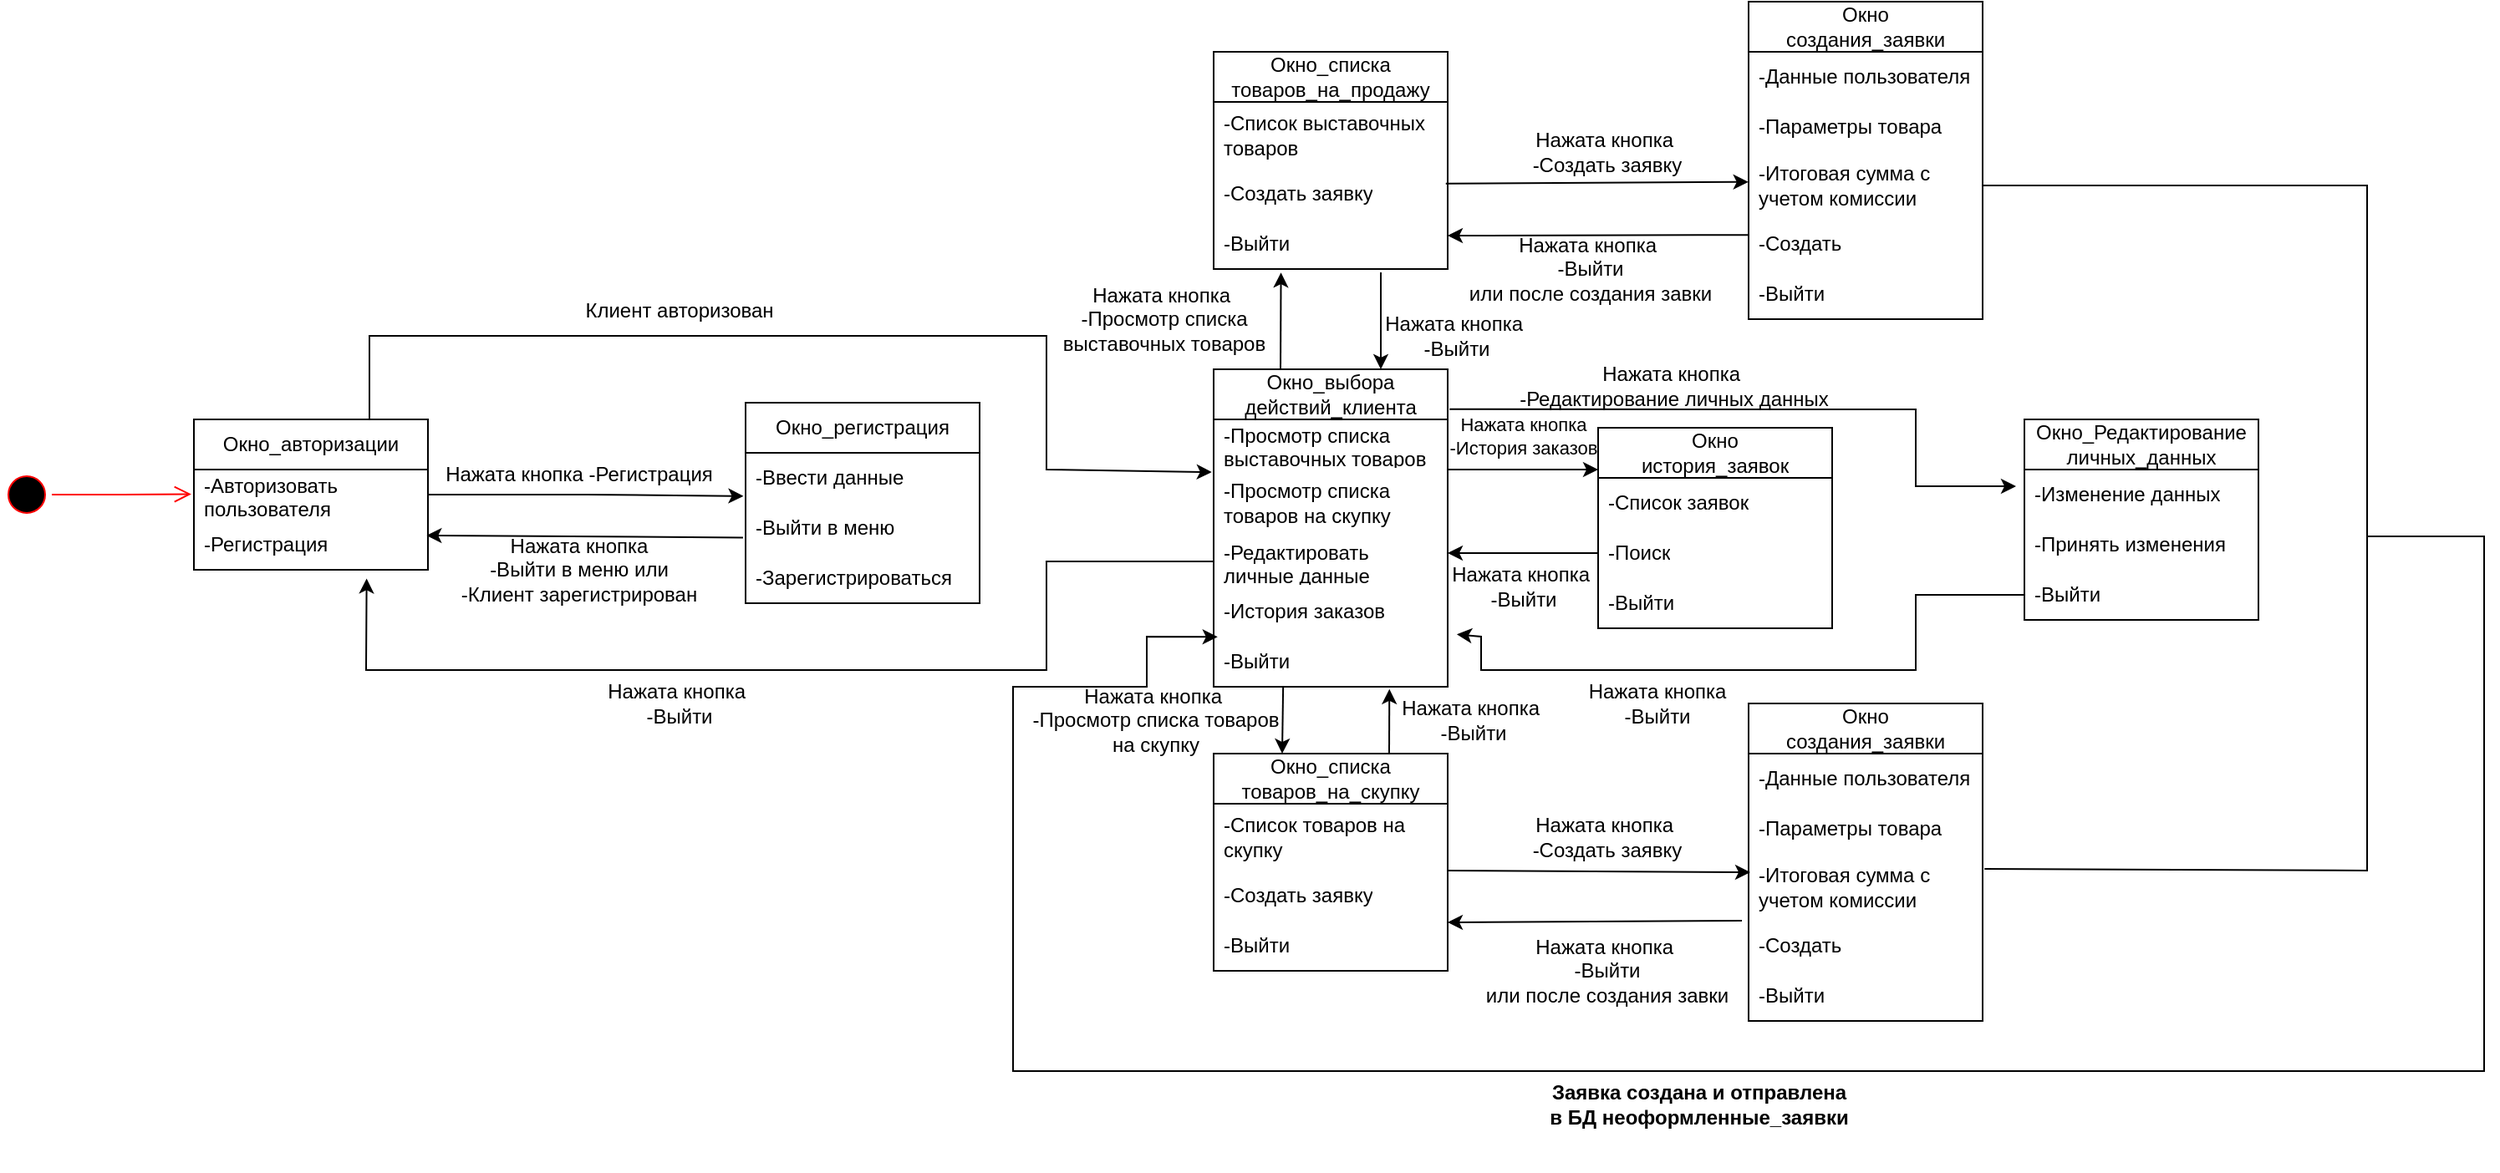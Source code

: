 <mxfile version="22.1.16" type="device">
  <diagram name="Страница — 1" id="A4jo8Qv-nYGHivCLYLoC">
    <mxGraphModel dx="2440" dy="1301" grid="1" gridSize="10" guides="1" tooltips="1" connect="1" arrows="1" fold="1" page="1" pageScale="1" pageWidth="4681" pageHeight="3300" math="0" shadow="0">
      <root>
        <mxCell id="0" />
        <mxCell id="1" parent="0" />
        <mxCell id="hWFCBj32-isqXcO6HmTl-27" value="Окно_авторизации" style="swimlane;fontStyle=0;childLayout=stackLayout;horizontal=1;startSize=30;horizontalStack=0;resizeParent=1;resizeParentMax=0;resizeLast=0;collapsible=1;marginBottom=0;whiteSpace=wrap;html=1;" parent="1" vertex="1">
          <mxGeometry x="150" y="490" width="140" height="90" as="geometry" />
        </mxCell>
        <mxCell id="hWFCBj32-isqXcO6HmTl-28" value="-Авторизовать пользователя" style="text;strokeColor=none;fillColor=none;align=left;verticalAlign=middle;spacingLeft=4;spacingRight=4;overflow=hidden;points=[[0,0.5],[1,0.5]];portConstraint=eastwest;rotatable=0;whiteSpace=wrap;html=1;" parent="hWFCBj32-isqXcO6HmTl-27" vertex="1">
          <mxGeometry y="30" width="140" height="30" as="geometry" />
        </mxCell>
        <mxCell id="hWFCBj32-isqXcO6HmTl-29" value="-Регистрация" style="text;strokeColor=none;fillColor=none;align=left;verticalAlign=middle;spacingLeft=4;spacingRight=4;overflow=hidden;points=[[0,0.5],[1,0.5]];portConstraint=eastwest;rotatable=0;whiteSpace=wrap;html=1;" parent="hWFCBj32-isqXcO6HmTl-27" vertex="1">
          <mxGeometry y="60" width="140" height="30" as="geometry" />
        </mxCell>
        <mxCell id="hWFCBj32-isqXcO6HmTl-30" value="Окно_регистрация" style="swimlane;fontStyle=0;childLayout=stackLayout;horizontal=1;startSize=30;horizontalStack=0;resizeParent=1;resizeParentMax=0;resizeLast=0;collapsible=1;marginBottom=0;whiteSpace=wrap;html=1;" parent="1" vertex="1">
          <mxGeometry x="480" y="480" width="140" height="120" as="geometry">
            <mxRectangle x="90" y="400" width="110" height="30" as="alternateBounds" />
          </mxGeometry>
        </mxCell>
        <mxCell id="hWFCBj32-isqXcO6HmTl-31" value="-Ввести данные" style="text;strokeColor=none;fillColor=none;align=left;verticalAlign=middle;spacingLeft=4;spacingRight=4;overflow=hidden;points=[[0,0.5],[1,0.5]];portConstraint=eastwest;rotatable=0;whiteSpace=wrap;html=1;" parent="hWFCBj32-isqXcO6HmTl-30" vertex="1">
          <mxGeometry y="30" width="140" height="30" as="geometry" />
        </mxCell>
        <mxCell id="hWFCBj32-isqXcO6HmTl-32" value="-Выйти в меню" style="text;strokeColor=none;fillColor=none;align=left;verticalAlign=middle;spacingLeft=4;spacingRight=4;overflow=hidden;points=[[0,0.5],[1,0.5]];portConstraint=eastwest;rotatable=0;whiteSpace=wrap;html=1;" parent="hWFCBj32-isqXcO6HmTl-30" vertex="1">
          <mxGeometry y="60" width="140" height="30" as="geometry" />
        </mxCell>
        <mxCell id="hWFCBj32-isqXcO6HmTl-33" value="-Зарегистрироваться" style="text;strokeColor=none;fillColor=none;align=left;verticalAlign=middle;spacingLeft=4;spacingRight=4;overflow=hidden;points=[[0,0.5],[1,0.5]];portConstraint=eastwest;rotatable=0;whiteSpace=wrap;html=1;" parent="hWFCBj32-isqXcO6HmTl-30" vertex="1">
          <mxGeometry y="90" width="140" height="30" as="geometry" />
        </mxCell>
        <mxCell id="hWFCBj32-isqXcO6HmTl-34" style="edgeStyle=orthogonalEdgeStyle;rounded=0;orthogonalLoop=1;jettySize=auto;html=1;exitX=1;exitY=0.5;exitDx=0;exitDy=0;entryX=-0.009;entryY=0.863;entryDx=0;entryDy=0;entryPerimeter=0;" parent="1" source="hWFCBj32-isqXcO6HmTl-27" target="hWFCBj32-isqXcO6HmTl-31" edge="1">
          <mxGeometry relative="1" as="geometry" />
        </mxCell>
        <mxCell id="hWFCBj32-isqXcO6HmTl-35" value="Нажата кнопка -Регистрация" style="text;html=1;align=center;verticalAlign=middle;resizable=0;points=[];autosize=1;strokeColor=none;fillColor=none;" parent="1" vertex="1">
          <mxGeometry x="290" y="508" width="180" height="30" as="geometry" />
        </mxCell>
        <mxCell id="hWFCBj32-isqXcO6HmTl-37" value="Нажата кнопка&lt;br&gt;-Выйти в меню или&lt;br&gt;-Клиент зарегистрирован" style="text;html=1;align=center;verticalAlign=middle;resizable=0;points=[];autosize=1;strokeColor=none;fillColor=none;" parent="1" vertex="1">
          <mxGeometry x="300" y="550" width="160" height="60" as="geometry" />
        </mxCell>
        <mxCell id="hWFCBj32-isqXcO6HmTl-38" value="" style="ellipse;html=1;shape=startState;fillColor=#000000;strokeColor=#ff0000;" parent="1" vertex="1">
          <mxGeometry x="35" y="520" width="30" height="30" as="geometry" />
        </mxCell>
        <mxCell id="hWFCBj32-isqXcO6HmTl-39" value="" style="edgeStyle=orthogonalEdgeStyle;html=1;verticalAlign=bottom;endArrow=open;endSize=8;strokeColor=#ff0000;rounded=0;entryX=-0.011;entryY=0.491;entryDx=0;entryDy=0;entryPerimeter=0;" parent="1" source="hWFCBj32-isqXcO6HmTl-38" target="hWFCBj32-isqXcO6HmTl-28" edge="1">
          <mxGeometry relative="1" as="geometry">
            <mxPoint x="50" y="708" as="targetPoint" />
          </mxGeometry>
        </mxCell>
        <mxCell id="hWFCBj32-isqXcO6HmTl-40" value="" style="endArrow=classic;html=1;rounded=0;exitX=-0.011;exitY=0.69;exitDx=0;exitDy=0;exitPerimeter=0;entryX=0.994;entryY=0.315;entryDx=0;entryDy=0;entryPerimeter=0;" parent="1" source="hWFCBj32-isqXcO6HmTl-32" target="hWFCBj32-isqXcO6HmTl-29" edge="1">
          <mxGeometry width="50" height="50" relative="1" as="geometry">
            <mxPoint x="310" y="490" as="sourcePoint" />
            <mxPoint x="360" y="440" as="targetPoint" />
          </mxGeometry>
        </mxCell>
        <mxCell id="hWFCBj32-isqXcO6HmTl-41" value="Окно_выбора&lt;br&gt;действий_клиента" style="swimlane;fontStyle=0;childLayout=stackLayout;horizontal=1;startSize=30;horizontalStack=0;resizeParent=1;resizeParentMax=0;resizeLast=0;collapsible=1;marginBottom=0;whiteSpace=wrap;html=1;" parent="1" vertex="1">
          <mxGeometry x="760" y="460" width="140" height="190" as="geometry" />
        </mxCell>
        <mxCell id="hWFCBj32-isqXcO6HmTl-42" value="-Просмотр списка выставочных товаров" style="text;strokeColor=none;fillColor=none;align=left;verticalAlign=middle;spacingLeft=4;spacingRight=4;overflow=hidden;points=[[0,0.5],[1,0.5]];portConstraint=eastwest;rotatable=0;whiteSpace=wrap;html=1;" parent="hWFCBj32-isqXcO6HmTl-41" vertex="1">
          <mxGeometry y="30" width="140" height="30" as="geometry" />
        </mxCell>
        <mxCell id="hWFCBj32-isqXcO6HmTl-43" value="-Просмотр списка товаров на скупку" style="text;strokeColor=none;fillColor=none;align=left;verticalAlign=middle;spacingLeft=4;spacingRight=4;overflow=hidden;points=[[0,0.5],[1,0.5]];portConstraint=eastwest;rotatable=0;whiteSpace=wrap;html=1;" parent="hWFCBj32-isqXcO6HmTl-41" vertex="1">
          <mxGeometry y="60" width="140" height="40" as="geometry" />
        </mxCell>
        <mxCell id="hWFCBj32-isqXcO6HmTl-44" value="-Редактировать личные данные" style="text;strokeColor=none;fillColor=none;align=left;verticalAlign=middle;spacingLeft=4;spacingRight=4;overflow=hidden;points=[[0,0.5],[1,0.5]];portConstraint=eastwest;rotatable=0;whiteSpace=wrap;html=1;" parent="hWFCBj32-isqXcO6HmTl-41" vertex="1">
          <mxGeometry y="100" width="140" height="30" as="geometry" />
        </mxCell>
        <mxCell id="hWFCBj32-isqXcO6HmTl-60" value="-История заказов" style="text;strokeColor=none;fillColor=none;align=left;verticalAlign=middle;spacingLeft=4;spacingRight=4;overflow=hidden;points=[[0,0.5],[1,0.5]];portConstraint=eastwest;rotatable=0;whiteSpace=wrap;html=1;" parent="hWFCBj32-isqXcO6HmTl-41" vertex="1">
          <mxGeometry y="130" width="140" height="30" as="geometry" />
        </mxCell>
        <mxCell id="hWFCBj32-isqXcO6HmTl-45" value="-Выйти" style="text;strokeColor=none;fillColor=none;align=left;verticalAlign=middle;spacingLeft=4;spacingRight=4;overflow=hidden;points=[[0,0.5],[1,0.5]];portConstraint=eastwest;rotatable=0;whiteSpace=wrap;html=1;" parent="hWFCBj32-isqXcO6HmTl-41" vertex="1">
          <mxGeometry y="160" width="140" height="30" as="geometry" />
        </mxCell>
        <mxCell id="hWFCBj32-isqXcO6HmTl-46" value="Окно_списка&lt;br&gt;товаров_на_продажу" style="swimlane;fontStyle=0;childLayout=stackLayout;horizontal=1;startSize=30;horizontalStack=0;resizeParent=1;resizeParentMax=0;resizeLast=0;collapsible=1;marginBottom=0;whiteSpace=wrap;html=1;" parent="1" vertex="1">
          <mxGeometry x="760" y="270" width="140" height="130" as="geometry" />
        </mxCell>
        <mxCell id="hWFCBj32-isqXcO6HmTl-47" value="-Список выставочных товаров" style="text;strokeColor=none;fillColor=none;align=left;verticalAlign=middle;spacingLeft=4;spacingRight=4;overflow=hidden;points=[[0,0.5],[1,0.5]];portConstraint=eastwest;rotatable=0;whiteSpace=wrap;html=1;" parent="hWFCBj32-isqXcO6HmTl-46" vertex="1">
          <mxGeometry y="30" width="140" height="40" as="geometry" />
        </mxCell>
        <mxCell id="hWFCBj32-isqXcO6HmTl-48" value="-Создать заявку" style="text;strokeColor=none;fillColor=none;align=left;verticalAlign=middle;spacingLeft=4;spacingRight=4;overflow=hidden;points=[[0,0.5],[1,0.5]];portConstraint=eastwest;rotatable=0;whiteSpace=wrap;html=1;" parent="hWFCBj32-isqXcO6HmTl-46" vertex="1">
          <mxGeometry y="70" width="140" height="30" as="geometry" />
        </mxCell>
        <mxCell id="hWFCBj32-isqXcO6HmTl-49" value="-Выйти" style="text;strokeColor=none;fillColor=none;align=left;verticalAlign=middle;spacingLeft=4;spacingRight=4;overflow=hidden;points=[[0,0.5],[1,0.5]];portConstraint=eastwest;rotatable=0;whiteSpace=wrap;html=1;" parent="hWFCBj32-isqXcO6HmTl-46" vertex="1">
          <mxGeometry y="100" width="140" height="30" as="geometry" />
        </mxCell>
        <mxCell id="hWFCBj32-isqXcO6HmTl-50" value="Окно_списка&lt;br&gt;товаров_на_скупку" style="swimlane;fontStyle=0;childLayout=stackLayout;horizontal=1;startSize=30;horizontalStack=0;resizeParent=1;resizeParentMax=0;resizeLast=0;collapsible=1;marginBottom=0;whiteSpace=wrap;html=1;" parent="1" vertex="1">
          <mxGeometry x="760" y="690" width="140" height="130" as="geometry" />
        </mxCell>
        <mxCell id="hWFCBj32-isqXcO6HmTl-51" value="-Список товаров на скупку" style="text;strokeColor=none;fillColor=none;align=left;verticalAlign=middle;spacingLeft=4;spacingRight=4;overflow=hidden;points=[[0,0.5],[1,0.5]];portConstraint=eastwest;rotatable=0;whiteSpace=wrap;html=1;" parent="hWFCBj32-isqXcO6HmTl-50" vertex="1">
          <mxGeometry y="30" width="140" height="40" as="geometry" />
        </mxCell>
        <mxCell id="hWFCBj32-isqXcO6HmTl-52" value="-Создать заявку" style="text;strokeColor=none;fillColor=none;align=left;verticalAlign=middle;spacingLeft=4;spacingRight=4;overflow=hidden;points=[[0,0.5],[1,0.5]];portConstraint=eastwest;rotatable=0;whiteSpace=wrap;html=1;" parent="hWFCBj32-isqXcO6HmTl-50" vertex="1">
          <mxGeometry y="70" width="140" height="30" as="geometry" />
        </mxCell>
        <mxCell id="hWFCBj32-isqXcO6HmTl-53" value="-Выйти" style="text;strokeColor=none;fillColor=none;align=left;verticalAlign=middle;spacingLeft=4;spacingRight=4;overflow=hidden;points=[[0,0.5],[1,0.5]];portConstraint=eastwest;rotatable=0;whiteSpace=wrap;html=1;" parent="hWFCBj32-isqXcO6HmTl-50" vertex="1">
          <mxGeometry y="100" width="140" height="30" as="geometry" />
        </mxCell>
        <mxCell id="hWFCBj32-isqXcO6HmTl-54" value="Окно&lt;br style=&quot;border-color: var(--border-color);&quot;&gt;создания_заявки" style="swimlane;fontStyle=0;childLayout=stackLayout;horizontal=1;startSize=30;horizontalStack=0;resizeParent=1;resizeParentMax=0;resizeLast=0;collapsible=1;marginBottom=0;whiteSpace=wrap;html=1;" parent="1" vertex="1">
          <mxGeometry x="1080" y="240" width="140" height="190" as="geometry" />
        </mxCell>
        <mxCell id="hWFCBj32-isqXcO6HmTl-55" value="-Данные пользователя" style="text;strokeColor=none;fillColor=none;align=left;verticalAlign=middle;spacingLeft=4;spacingRight=4;overflow=hidden;points=[[0,0.5],[1,0.5]];portConstraint=eastwest;rotatable=0;whiteSpace=wrap;html=1;" parent="hWFCBj32-isqXcO6HmTl-54" vertex="1">
          <mxGeometry y="30" width="140" height="30" as="geometry" />
        </mxCell>
        <mxCell id="hWFCBj32-isqXcO6HmTl-56" value="-Параметры товара" style="text;strokeColor=none;fillColor=none;align=left;verticalAlign=middle;spacingLeft=4;spacingRight=4;overflow=hidden;points=[[0,0.5],[1,0.5]];portConstraint=eastwest;rotatable=0;whiteSpace=wrap;html=1;" parent="hWFCBj32-isqXcO6HmTl-54" vertex="1">
          <mxGeometry y="60" width="140" height="30" as="geometry" />
        </mxCell>
        <mxCell id="hWFCBj32-isqXcO6HmTl-57" value="-Итоговая сумма с учетом комиссии" style="text;strokeColor=none;fillColor=none;align=left;verticalAlign=middle;spacingLeft=4;spacingRight=4;overflow=hidden;points=[[0,0.5],[1,0.5]];portConstraint=eastwest;rotatable=0;whiteSpace=wrap;html=1;" parent="hWFCBj32-isqXcO6HmTl-54" vertex="1">
          <mxGeometry y="90" width="140" height="40" as="geometry" />
        </mxCell>
        <mxCell id="hWFCBj32-isqXcO6HmTl-58" value="-Создать" style="text;strokeColor=none;fillColor=none;align=left;verticalAlign=middle;spacingLeft=4;spacingRight=4;overflow=hidden;points=[[0,0.5],[1,0.5]];portConstraint=eastwest;rotatable=0;whiteSpace=wrap;html=1;" parent="hWFCBj32-isqXcO6HmTl-54" vertex="1">
          <mxGeometry y="130" width="140" height="30" as="geometry" />
        </mxCell>
        <mxCell id="hWFCBj32-isqXcO6HmTl-59" value="-Выйти" style="text;strokeColor=none;fillColor=none;align=left;verticalAlign=middle;spacingLeft=4;spacingRight=4;overflow=hidden;points=[[0,0.5],[1,0.5]];portConstraint=eastwest;rotatable=0;whiteSpace=wrap;html=1;" parent="hWFCBj32-isqXcO6HmTl-54" vertex="1">
          <mxGeometry y="160" width="140" height="30" as="geometry" />
        </mxCell>
        <mxCell id="hWFCBj32-isqXcO6HmTl-61" value="Окно&lt;br style=&quot;border-color: var(--border-color);&quot;&gt;создания_заявки" style="swimlane;fontStyle=0;childLayout=stackLayout;horizontal=1;startSize=30;horizontalStack=0;resizeParent=1;resizeParentMax=0;resizeLast=0;collapsible=1;marginBottom=0;whiteSpace=wrap;html=1;" parent="1" vertex="1">
          <mxGeometry x="1080" y="660" width="140" height="190" as="geometry" />
        </mxCell>
        <mxCell id="hWFCBj32-isqXcO6HmTl-62" value="-Данные пользователя" style="text;strokeColor=none;fillColor=none;align=left;verticalAlign=middle;spacingLeft=4;spacingRight=4;overflow=hidden;points=[[0,0.5],[1,0.5]];portConstraint=eastwest;rotatable=0;whiteSpace=wrap;html=1;" parent="hWFCBj32-isqXcO6HmTl-61" vertex="1">
          <mxGeometry y="30" width="140" height="30" as="geometry" />
        </mxCell>
        <mxCell id="hWFCBj32-isqXcO6HmTl-63" value="-Параметры товара" style="text;strokeColor=none;fillColor=none;align=left;verticalAlign=middle;spacingLeft=4;spacingRight=4;overflow=hidden;points=[[0,0.5],[1,0.5]];portConstraint=eastwest;rotatable=0;whiteSpace=wrap;html=1;" parent="hWFCBj32-isqXcO6HmTl-61" vertex="1">
          <mxGeometry y="60" width="140" height="30" as="geometry" />
        </mxCell>
        <mxCell id="hWFCBj32-isqXcO6HmTl-64" value="-Итоговая сумма с учетом комиссии" style="text;strokeColor=none;fillColor=none;align=left;verticalAlign=middle;spacingLeft=4;spacingRight=4;overflow=hidden;points=[[0,0.5],[1,0.5]];portConstraint=eastwest;rotatable=0;whiteSpace=wrap;html=1;" parent="hWFCBj32-isqXcO6HmTl-61" vertex="1">
          <mxGeometry y="90" width="140" height="40" as="geometry" />
        </mxCell>
        <mxCell id="hWFCBj32-isqXcO6HmTl-65" value="-Создать" style="text;strokeColor=none;fillColor=none;align=left;verticalAlign=middle;spacingLeft=4;spacingRight=4;overflow=hidden;points=[[0,0.5],[1,0.5]];portConstraint=eastwest;rotatable=0;whiteSpace=wrap;html=1;" parent="hWFCBj32-isqXcO6HmTl-61" vertex="1">
          <mxGeometry y="130" width="140" height="30" as="geometry" />
        </mxCell>
        <mxCell id="hWFCBj32-isqXcO6HmTl-66" value="-Выйти" style="text;strokeColor=none;fillColor=none;align=left;verticalAlign=middle;spacingLeft=4;spacingRight=4;overflow=hidden;points=[[0,0.5],[1,0.5]];portConstraint=eastwest;rotatable=0;whiteSpace=wrap;html=1;" parent="hWFCBj32-isqXcO6HmTl-61" vertex="1">
          <mxGeometry y="160" width="140" height="30" as="geometry" />
        </mxCell>
        <mxCell id="RK78oddv9R4-cwuxYW8R-1" value="" style="endArrow=classic;html=1;rounded=0;entryX=-0.001;entryY=0.447;entryDx=0;entryDy=0;entryPerimeter=0;exitX=0.992;exitY=0.294;exitDx=0;exitDy=0;exitPerimeter=0;" edge="1" parent="1" source="hWFCBj32-isqXcO6HmTl-48" target="hWFCBj32-isqXcO6HmTl-57">
          <mxGeometry width="50" height="50" relative="1" as="geometry">
            <mxPoint x="938.18" y="350.0" as="sourcePoint" />
            <mxPoint x="1080" y="350.02" as="targetPoint" />
          </mxGeometry>
        </mxCell>
        <mxCell id="RK78oddv9R4-cwuxYW8R-2" value="" style="endArrow=classic;html=1;rounded=0;entryX=0.011;entryY=-0.029;entryDx=0;entryDy=0;entryPerimeter=0;exitX=-0.001;exitY=0.32;exitDx=0;exitDy=0;exitPerimeter=0;" edge="1" parent="1" source="hWFCBj32-isqXcO6HmTl-58">
          <mxGeometry width="50" height="50" relative="1" as="geometry">
            <mxPoint x="1042" y="380" as="sourcePoint" />
            <mxPoint x="900" y="380" as="targetPoint" />
          </mxGeometry>
        </mxCell>
        <mxCell id="RK78oddv9R4-cwuxYW8R-3" value="" style="endArrow=classic;html=1;rounded=0;exitX=0.75;exitY=0;exitDx=0;exitDy=0;entryX=-0.008;entryY=0.039;entryDx=0;entryDy=0;entryPerimeter=0;" edge="1" parent="1" source="hWFCBj32-isqXcO6HmTl-27" target="hWFCBj32-isqXcO6HmTl-43">
          <mxGeometry width="50" height="50" relative="1" as="geometry">
            <mxPoint x="610" y="590" as="sourcePoint" />
            <mxPoint x="660" y="540" as="targetPoint" />
            <Array as="points">
              <mxPoint x="255" y="440" />
              <mxPoint x="660" y="440" />
              <mxPoint x="660" y="520" />
            </Array>
          </mxGeometry>
        </mxCell>
        <mxCell id="RK78oddv9R4-cwuxYW8R-4" value="" style="endArrow=classic;html=1;rounded=0;exitX=0;exitY=0.5;exitDx=0;exitDy=0;entryX=0.738;entryY=1.173;entryDx=0;entryDy=0;entryPerimeter=0;" edge="1" parent="1" source="hWFCBj32-isqXcO6HmTl-44" target="hWFCBj32-isqXcO6HmTl-29">
          <mxGeometry width="50" height="50" relative="1" as="geometry">
            <mxPoint x="610" y="590" as="sourcePoint" />
            <mxPoint x="660" y="540" as="targetPoint" />
            <Array as="points">
              <mxPoint x="660" y="575" />
              <mxPoint x="660" y="640" />
              <mxPoint x="253" y="640" />
            </Array>
          </mxGeometry>
        </mxCell>
        <mxCell id="RK78oddv9R4-cwuxYW8R-5" value="Клиент авторизован" style="text;html=1;align=center;verticalAlign=middle;resizable=0;points=[];autosize=1;strokeColor=none;fillColor=none;" vertex="1" parent="1">
          <mxGeometry x="370" y="410" width="140" height="30" as="geometry" />
        </mxCell>
        <mxCell id="RK78oddv9R4-cwuxYW8R-6" value="Нажата кнопка&amp;nbsp;&lt;br&gt;-Выйти" style="text;html=1;align=center;verticalAlign=middle;resizable=0;points=[];autosize=1;strokeColor=none;fillColor=none;" vertex="1" parent="1">
          <mxGeometry x="385" y="640" width="110" height="40" as="geometry" />
        </mxCell>
        <mxCell id="RK78oddv9R4-cwuxYW8R-7" value="" style="endArrow=classic;html=1;rounded=0;entryX=0.011;entryY=-0.029;entryDx=0;entryDy=0;entryPerimeter=0;exitX=-0.028;exitY=0.294;exitDx=0;exitDy=0;exitPerimeter=0;" edge="1" parent="1">
          <mxGeometry width="50" height="50" relative="1" as="geometry">
            <mxPoint x="1076" y="790" as="sourcePoint" />
            <mxPoint x="900" y="791" as="targetPoint" />
          </mxGeometry>
        </mxCell>
        <mxCell id="RK78oddv9R4-cwuxYW8R-8" value="" style="endArrow=classic;html=1;rounded=0;entryX=0.011;entryY=-0.029;entryDx=0;entryDy=0;entryPerimeter=0;exitX=0.992;exitY=0.294;exitDx=0;exitDy=0;exitPerimeter=0;" edge="1" parent="1">
          <mxGeometry width="50" height="50" relative="1" as="geometry">
            <mxPoint x="900" y="760" as="sourcePoint" />
            <mxPoint x="1081" y="761.02" as="targetPoint" />
          </mxGeometry>
        </mxCell>
        <mxCell id="RK78oddv9R4-cwuxYW8R-9" value="" style="endArrow=classic;html=1;rounded=0;exitX=0.75;exitY=0;exitDx=0;exitDy=0;entryX=0.751;entryY=1.046;entryDx=0;entryDy=0;entryPerimeter=0;" edge="1" parent="1" source="hWFCBj32-isqXcO6HmTl-50" target="hWFCBj32-isqXcO6HmTl-45">
          <mxGeometry width="50" height="50" relative="1" as="geometry">
            <mxPoint x="610" y="590" as="sourcePoint" />
            <mxPoint x="660" y="540" as="targetPoint" />
          </mxGeometry>
        </mxCell>
        <mxCell id="RK78oddv9R4-cwuxYW8R-10" value="" style="endArrow=classic;html=1;rounded=0;exitX=0.297;exitY=0.988;exitDx=0;exitDy=0;entryX=0.745;entryY=1.082;entryDx=0;entryDy=0;entryPerimeter=0;exitPerimeter=0;" edge="1" parent="1" source="hWFCBj32-isqXcO6HmTl-45">
          <mxGeometry width="50" height="50" relative="1" as="geometry">
            <mxPoint x="800" y="652" as="sourcePoint" />
            <mxPoint x="801" y="690" as="targetPoint" />
          </mxGeometry>
        </mxCell>
        <mxCell id="RK78oddv9R4-cwuxYW8R-11" value="" style="endArrow=classic;html=1;rounded=0;entryX=0.752;entryY=1.069;entryDx=0;entryDy=0;entryPerimeter=0;exitX=0.75;exitY=0;exitDx=0;exitDy=0;" edge="1" parent="1">
          <mxGeometry width="50" height="50" relative="1" as="geometry">
            <mxPoint x="800" y="460" as="sourcePoint" />
            <mxPoint x="800.28" y="402.07" as="targetPoint" />
          </mxGeometry>
        </mxCell>
        <mxCell id="RK78oddv9R4-cwuxYW8R-12" value="" style="endArrow=classic;html=1;rounded=0;entryX=0.752;entryY=1.069;entryDx=0;entryDy=0;entryPerimeter=0;exitX=0.75;exitY=0;exitDx=0;exitDy=0;" edge="1" parent="1">
          <mxGeometry width="50" height="50" relative="1" as="geometry">
            <mxPoint x="860" y="402" as="sourcePoint" />
            <mxPoint x="860" y="460" as="targetPoint" />
          </mxGeometry>
        </mxCell>
        <mxCell id="RK78oddv9R4-cwuxYW8R-14" value="Нажата кнопка&amp;nbsp;&lt;br&gt;-Выйти&lt;br&gt;или после создания завки" style="text;html=1;align=center;verticalAlign=middle;resizable=0;points=[];autosize=1;strokeColor=none;fillColor=none;" vertex="1" parent="1">
          <mxGeometry x="900" y="370" width="170" height="60" as="geometry" />
        </mxCell>
        <mxCell id="RK78oddv9R4-cwuxYW8R-15" value="Нажата кнопка&amp;nbsp;&lt;br&gt;-Выйти" style="text;html=1;align=center;verticalAlign=middle;resizable=0;points=[];autosize=1;strokeColor=none;fillColor=none;" vertex="1" parent="1">
          <mxGeometry x="850" y="420" width="110" height="40" as="geometry" />
        </mxCell>
        <mxCell id="RK78oddv9R4-cwuxYW8R-16" value="Нажата кнопка&amp;nbsp;&lt;br&gt;-Выйти" style="text;html=1;align=center;verticalAlign=middle;resizable=0;points=[];autosize=1;strokeColor=none;fillColor=none;" vertex="1" parent="1">
          <mxGeometry x="860" y="650" width="110" height="40" as="geometry" />
        </mxCell>
        <mxCell id="RK78oddv9R4-cwuxYW8R-17" value="Окно&lt;br&gt;история_заявок" style="swimlane;fontStyle=0;childLayout=stackLayout;horizontal=1;startSize=30;horizontalStack=0;resizeParent=1;resizeParentMax=0;resizeLast=0;collapsible=1;marginBottom=0;whiteSpace=wrap;html=1;" vertex="1" parent="1">
          <mxGeometry x="990" y="495" width="140" height="120" as="geometry" />
        </mxCell>
        <mxCell id="RK78oddv9R4-cwuxYW8R-18" value="-Список заявок" style="text;strokeColor=none;fillColor=none;align=left;verticalAlign=middle;spacingLeft=4;spacingRight=4;overflow=hidden;points=[[0,0.5],[1,0.5]];portConstraint=eastwest;rotatable=0;whiteSpace=wrap;html=1;" vertex="1" parent="RK78oddv9R4-cwuxYW8R-17">
          <mxGeometry y="30" width="140" height="30" as="geometry" />
        </mxCell>
        <mxCell id="RK78oddv9R4-cwuxYW8R-19" value="-Поиск" style="text;strokeColor=none;fillColor=none;align=left;verticalAlign=middle;spacingLeft=4;spacingRight=4;overflow=hidden;points=[[0,0.5],[1,0.5]];portConstraint=eastwest;rotatable=0;whiteSpace=wrap;html=1;" vertex="1" parent="RK78oddv9R4-cwuxYW8R-17">
          <mxGeometry y="60" width="140" height="30" as="geometry" />
        </mxCell>
        <mxCell id="RK78oddv9R4-cwuxYW8R-20" value="-Выйти" style="text;strokeColor=none;fillColor=none;align=left;verticalAlign=middle;spacingLeft=4;spacingRight=4;overflow=hidden;points=[[0,0.5],[1,0.5]];portConstraint=eastwest;rotatable=0;whiteSpace=wrap;html=1;" vertex="1" parent="RK78oddv9R4-cwuxYW8R-17">
          <mxGeometry y="90" width="140" height="30" as="geometry" />
        </mxCell>
        <mxCell id="RK78oddv9R4-cwuxYW8R-21" value="" style="endArrow=classic;html=1;rounded=0;entryX=0;entryY=0.5;entryDx=0;entryDy=0;" edge="1" parent="1">
          <mxGeometry width="50" height="50" relative="1" as="geometry">
            <mxPoint x="990" y="570" as="sourcePoint" />
            <mxPoint x="900" y="570" as="targetPoint" />
          </mxGeometry>
        </mxCell>
        <mxCell id="RK78oddv9R4-cwuxYW8R-22" value="" style="endArrow=classic;html=1;rounded=0;entryX=0;entryY=0.5;entryDx=0;entryDy=0;" edge="1" parent="1">
          <mxGeometry width="50" height="50" relative="1" as="geometry">
            <mxPoint x="900" y="520" as="sourcePoint" />
            <mxPoint x="990" y="520" as="targetPoint" />
          </mxGeometry>
        </mxCell>
        <mxCell id="RK78oddv9R4-cwuxYW8R-23" value="Нажата кнопка&amp;nbsp;&lt;br&gt;-Выйти" style="text;html=1;align=center;verticalAlign=middle;resizable=0;points=[];autosize=1;strokeColor=none;fillColor=none;" vertex="1" parent="1">
          <mxGeometry x="890" y="570" width="110" height="40" as="geometry" />
        </mxCell>
        <mxCell id="RK78oddv9R4-cwuxYW8R-24" value="Нажата кнопка&amp;nbsp;&lt;br&gt;-Выйти&lt;br&gt;или после создания завки" style="text;html=1;align=center;verticalAlign=middle;resizable=0;points=[];autosize=1;strokeColor=none;fillColor=none;" vertex="1" parent="1">
          <mxGeometry x="910" y="790" width="170" height="60" as="geometry" />
        </mxCell>
        <mxCell id="RK78oddv9R4-cwuxYW8R-29" value="Окно_Редактирование личных_данных" style="swimlane;fontStyle=0;childLayout=stackLayout;horizontal=1;startSize=30;horizontalStack=0;resizeParent=1;resizeParentMax=0;resizeLast=0;collapsible=1;marginBottom=0;whiteSpace=wrap;html=1;" vertex="1" parent="1">
          <mxGeometry x="1245" y="490" width="140" height="120" as="geometry">
            <mxRectangle x="650" y="470" width="220" height="30" as="alternateBounds" />
          </mxGeometry>
        </mxCell>
        <mxCell id="RK78oddv9R4-cwuxYW8R-30" value="-Изменение данных" style="text;strokeColor=none;fillColor=none;align=left;verticalAlign=middle;spacingLeft=4;spacingRight=4;overflow=hidden;points=[[0,0.5],[1,0.5]];portConstraint=eastwest;rotatable=0;whiteSpace=wrap;html=1;" vertex="1" parent="RK78oddv9R4-cwuxYW8R-29">
          <mxGeometry y="30" width="140" height="30" as="geometry" />
        </mxCell>
        <mxCell id="RK78oddv9R4-cwuxYW8R-31" value="-Принять изменения" style="text;strokeColor=none;fillColor=none;align=left;verticalAlign=middle;spacingLeft=4;spacingRight=4;overflow=hidden;points=[[0,0.5],[1,0.5]];portConstraint=eastwest;rotatable=0;whiteSpace=wrap;html=1;" vertex="1" parent="RK78oddv9R4-cwuxYW8R-29">
          <mxGeometry y="60" width="140" height="30" as="geometry" />
        </mxCell>
        <mxCell id="RK78oddv9R4-cwuxYW8R-32" value="-Выйти" style="text;strokeColor=none;fillColor=none;align=left;verticalAlign=middle;spacingLeft=4;spacingRight=4;overflow=hidden;points=[[0,0.5],[1,0.5]];portConstraint=eastwest;rotatable=0;whiteSpace=wrap;html=1;" vertex="1" parent="RK78oddv9R4-cwuxYW8R-29">
          <mxGeometry y="90" width="140" height="30" as="geometry" />
        </mxCell>
        <mxCell id="RK78oddv9R4-cwuxYW8R-33" value="Нажата кнопка&amp;nbsp;&lt;br&gt;-Редактирование личных данных" style="text;html=1;align=center;verticalAlign=middle;resizable=0;points=[];autosize=1;strokeColor=none;fillColor=none;" vertex="1" parent="1">
          <mxGeometry x="930" y="450" width="210" height="40" as="geometry" />
        </mxCell>
        <mxCell id="RK78oddv9R4-cwuxYW8R-34" value="Нажата кнопка&lt;br&gt;-Выйти&lt;br&gt;" style="text;html=1;align=center;verticalAlign=middle;resizable=0;points=[];autosize=1;strokeColor=none;fillColor=none;" vertex="1" parent="1">
          <mxGeometry x="970" y="640" width="110" height="40" as="geometry" />
        </mxCell>
        <mxCell id="RK78oddv9R4-cwuxYW8R-35" value="" style="endArrow=classic;html=1;rounded=0;exitX=0;exitY=0.5;exitDx=0;exitDy=0;entryX=1.039;entryY=-0.045;entryDx=0;entryDy=0;entryPerimeter=0;" edge="1" parent="1" source="RK78oddv9R4-cwuxYW8R-32" target="hWFCBj32-isqXcO6HmTl-45">
          <mxGeometry width="50" height="50" relative="1" as="geometry">
            <mxPoint x="580" y="630" as="sourcePoint" />
            <mxPoint x="630" y="580" as="targetPoint" />
            <Array as="points">
              <mxPoint x="1180" y="595" />
              <mxPoint x="1180" y="640" />
              <mxPoint x="920" y="640" />
              <mxPoint x="920" y="620" />
            </Array>
          </mxGeometry>
        </mxCell>
        <mxCell id="RK78oddv9R4-cwuxYW8R-36" value="" style="endArrow=classic;html=1;rounded=0;exitX=1.008;exitY=-0.204;exitDx=0;exitDy=0;exitPerimeter=0;" edge="1" parent="1" source="hWFCBj32-isqXcO6HmTl-42">
          <mxGeometry width="50" height="50" relative="1" as="geometry">
            <mxPoint x="950" y="490" as="sourcePoint" />
            <mxPoint x="1240" y="530" as="targetPoint" />
            <Array as="points">
              <mxPoint x="1180" y="484" />
              <mxPoint x="1180" y="530" />
            </Array>
          </mxGeometry>
        </mxCell>
        <mxCell id="RK78oddv9R4-cwuxYW8R-38" value="Нажата кнопка&lt;br style=&quot;font-size: 11px;&quot;&gt;-История заказов" style="text;html=1;align=center;verticalAlign=middle;resizable=0;points=[];autosize=1;strokeColor=none;fillColor=none;fontSize=11;" vertex="1" parent="1">
          <mxGeometry x="890" y="480" width="110" height="40" as="geometry" />
        </mxCell>
        <mxCell id="RK78oddv9R4-cwuxYW8R-39" value="Нажата кнопка&amp;nbsp;&lt;br&gt;-Создать заявку" style="text;html=1;align=center;verticalAlign=middle;resizable=0;points=[];autosize=1;strokeColor=none;fillColor=none;" vertex="1" parent="1">
          <mxGeometry x="940" y="310" width="110" height="40" as="geometry" />
        </mxCell>
        <mxCell id="RK78oddv9R4-cwuxYW8R-40" value="Нажата кнопка&amp;nbsp;&lt;br&gt;-Создать заявку" style="text;html=1;align=center;verticalAlign=middle;resizable=0;points=[];autosize=1;strokeColor=none;fillColor=none;" vertex="1" parent="1">
          <mxGeometry x="940" y="720" width="110" height="40" as="geometry" />
        </mxCell>
        <mxCell id="RK78oddv9R4-cwuxYW8R-42" value="Нажата кнопка&amp;nbsp;&lt;br&gt;-Просмотр списка товаров&lt;br&gt;на скупку" style="text;html=1;align=center;verticalAlign=middle;resizable=0;points=[];autosize=1;strokeColor=none;fillColor=none;" vertex="1" parent="1">
          <mxGeometry x="640" y="640" width="170" height="60" as="geometry" />
        </mxCell>
        <mxCell id="RK78oddv9R4-cwuxYW8R-43" value="Нажата кнопка&amp;nbsp;&lt;br&gt;-Просмотр списка &lt;br&gt;выставочных товаров" style="text;html=1;align=center;verticalAlign=middle;resizable=0;points=[];autosize=1;strokeColor=none;fillColor=none;" vertex="1" parent="1">
          <mxGeometry x="660" y="400" width="140" height="60" as="geometry" />
        </mxCell>
        <mxCell id="RK78oddv9R4-cwuxYW8R-44" value="" style="endArrow=none;html=1;rounded=0;entryX=1;entryY=0.5;entryDx=0;entryDy=0;exitX=1.008;exitY=0.225;exitDx=0;exitDy=0;exitPerimeter=0;" edge="1" parent="1" source="hWFCBj32-isqXcO6HmTl-64" target="hWFCBj32-isqXcO6HmTl-57">
          <mxGeometry width="50" height="50" relative="1" as="geometry">
            <mxPoint x="720" y="700" as="sourcePoint" />
            <mxPoint x="770" y="650" as="targetPoint" />
            <Array as="points">
              <mxPoint x="1450" y="760" />
              <mxPoint x="1450" y="600" />
              <mxPoint x="1450" y="350" />
            </Array>
          </mxGeometry>
        </mxCell>
        <mxCell id="RK78oddv9R4-cwuxYW8R-45" value="" style="endArrow=classic;html=1;rounded=0;entryX=0.017;entryY=0.006;entryDx=0;entryDy=0;entryPerimeter=0;" edge="1" parent="1" target="hWFCBj32-isqXcO6HmTl-45">
          <mxGeometry width="50" height="50" relative="1" as="geometry">
            <mxPoint x="1450" y="560" as="sourcePoint" />
            <mxPoint x="860" y="650" as="targetPoint" />
            <Array as="points">
              <mxPoint x="1520" y="560" />
              <mxPoint x="1520" y="880" />
              <mxPoint x="640" y="880" />
              <mxPoint x="640" y="650" />
              <mxPoint x="720" y="650" />
              <mxPoint x="720" y="620" />
            </Array>
          </mxGeometry>
        </mxCell>
        <mxCell id="RK78oddv9R4-cwuxYW8R-46" value="&lt;h5 style=&quot;font-size: 12px;&quot;&gt;Заявка создана и отправлена&lt;br style=&quot;font-size: 12px;&quot;&gt;в БД неоформленные_заявки&lt;/h5&gt;" style="text;html=1;align=center;verticalAlign=middle;resizable=0;points=[];autosize=1;strokeColor=none;fillColor=none;fontSize=12;" vertex="1" parent="1">
          <mxGeometry x="950" y="860" width="200" height="80" as="geometry" />
        </mxCell>
      </root>
    </mxGraphModel>
  </diagram>
</mxfile>
